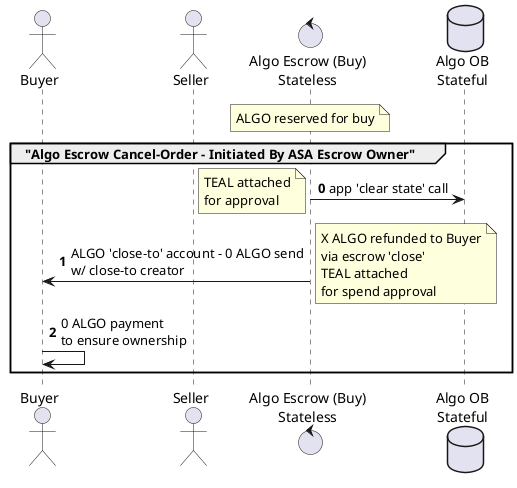 @startuml
actor Buyer
actor Seller
control "Algo Escrow (Buy)\nStateless" as AlgoEscrow
database "Algo OB\nStateful" as AlgoOB
note over AlgoEscrow: ALGO reserved for buy

group "Algo Escrow Cancel-Order - Initiated By ASA Escrow Owner"
autonumber 0
AlgoEscrow -> AlgoOB: app 'clear state' call
note left: TEAL attached\nfor approval
AlgoEscrow -> Buyer: ALGO 'close-to' account - 0 ALGO send\nw/ close-to creator
note right: X ALGO refunded to Buyer\nvia escrow 'close'\nTEAL attached\nfor spend approval
Buyer -> Buyer: 0 ALGO payment\nto ensure ownership
end

@enduml

